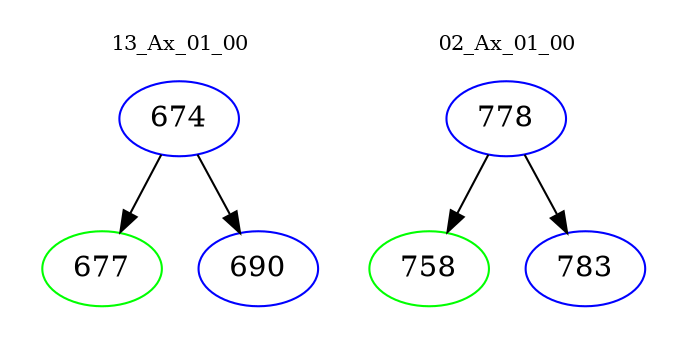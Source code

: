 digraph{
subgraph cluster_0 {
color = white
label = "13_Ax_01_00";
fontsize=10;
T0_674 [label="674", color="blue"]
T0_674 -> T0_677 [color="black"]
T0_677 [label="677", color="green"]
T0_674 -> T0_690 [color="black"]
T0_690 [label="690", color="blue"]
}
subgraph cluster_1 {
color = white
label = "02_Ax_01_00";
fontsize=10;
T1_778 [label="778", color="blue"]
T1_778 -> T1_758 [color="black"]
T1_758 [label="758", color="green"]
T1_778 -> T1_783 [color="black"]
T1_783 [label="783", color="blue"]
}
}
